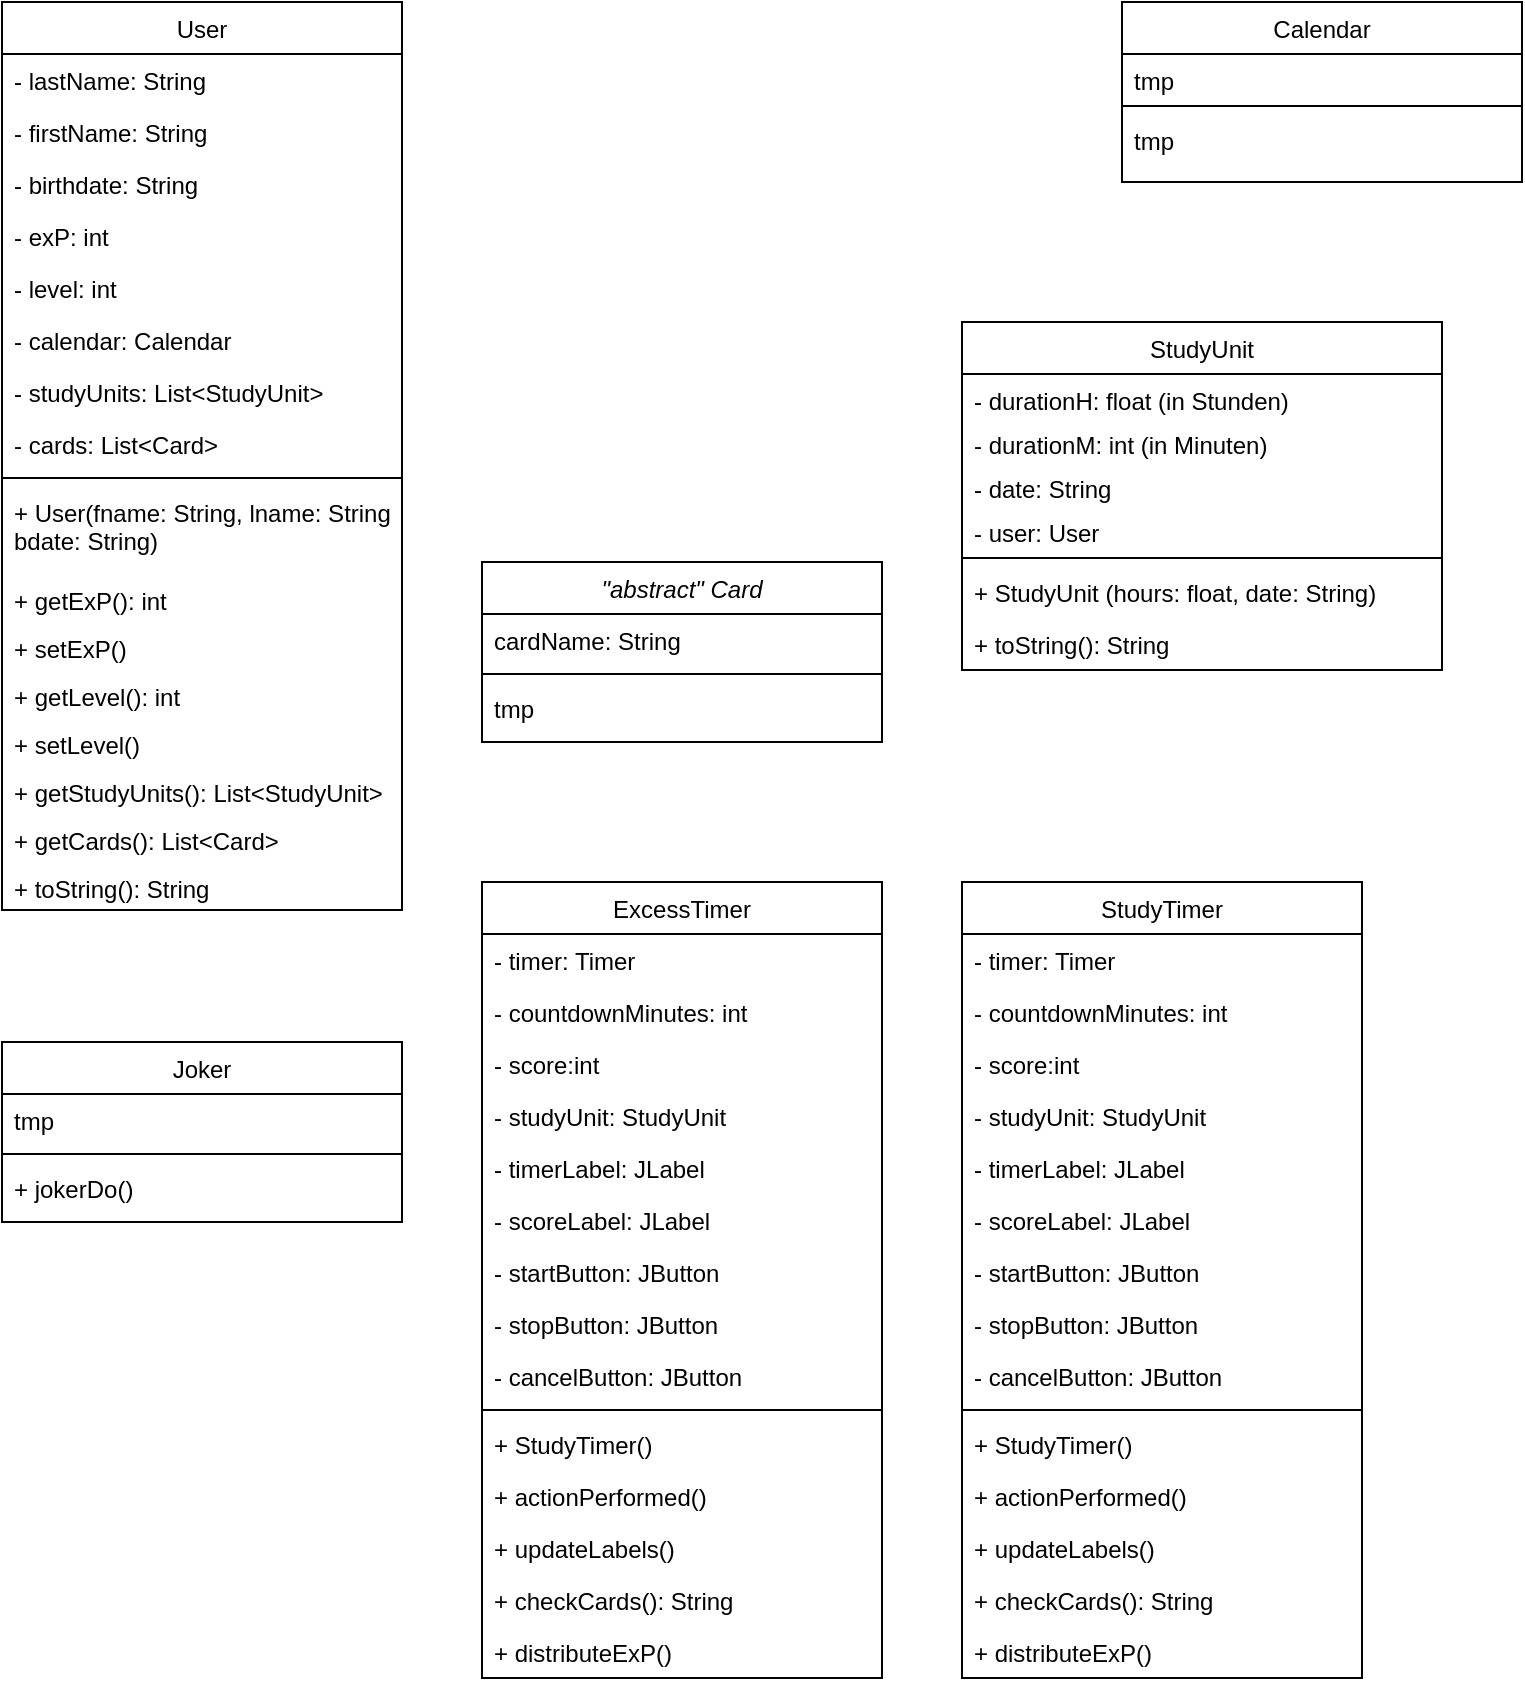<mxfile version="24.1.0" type="device">
  <diagram id="C5RBs43oDa-KdzZeNtuy" name="Page-1">
    <mxGraphModel dx="1197" dy="717" grid="1" gridSize="10" guides="1" tooltips="1" connect="1" arrows="1" fold="1" page="1" pageScale="1" pageWidth="827" pageHeight="1169" math="0" shadow="0">
      <root>
        <mxCell id="WIyWlLk6GJQsqaUBKTNV-0" />
        <mxCell id="WIyWlLk6GJQsqaUBKTNV-1" parent="WIyWlLk6GJQsqaUBKTNV-0" />
        <mxCell id="zkfFHV4jXpPFQw0GAbJ--6" value="User" style="swimlane;fontStyle=0;align=center;verticalAlign=top;childLayout=stackLayout;horizontal=1;startSize=26;horizontalStack=0;resizeParent=1;resizeLast=0;collapsible=1;marginBottom=0;rounded=0;shadow=0;strokeWidth=1;" parent="WIyWlLk6GJQsqaUBKTNV-1" vertex="1">
          <mxGeometry x="40" y="320" width="200" height="454" as="geometry">
            <mxRectangle x="130" y="380" width="160" height="26" as="alternateBounds" />
          </mxGeometry>
        </mxCell>
        <mxCell id="zkfFHV4jXpPFQw0GAbJ--7" value="- lastName: String" style="text;align=left;verticalAlign=top;spacingLeft=4;spacingRight=4;overflow=hidden;rotatable=0;points=[[0,0.5],[1,0.5]];portConstraint=eastwest;" parent="zkfFHV4jXpPFQw0GAbJ--6" vertex="1">
          <mxGeometry y="26" width="200" height="26" as="geometry" />
        </mxCell>
        <mxCell id="fZbIbI2NbA--W2qVlwYh-24" value="- firstName: String" style="text;align=left;verticalAlign=top;spacingLeft=4;spacingRight=4;overflow=hidden;rotatable=0;points=[[0,0.5],[1,0.5]];portConstraint=eastwest;" vertex="1" parent="zkfFHV4jXpPFQw0GAbJ--6">
          <mxGeometry y="52" width="200" height="26" as="geometry" />
        </mxCell>
        <mxCell id="fZbIbI2NbA--W2qVlwYh-29" value="- birthdate: String" style="text;align=left;verticalAlign=top;spacingLeft=4;spacingRight=4;overflow=hidden;rotatable=0;points=[[0,0.5],[1,0.5]];portConstraint=eastwest;" vertex="1" parent="zkfFHV4jXpPFQw0GAbJ--6">
          <mxGeometry y="78" width="200" height="26" as="geometry" />
        </mxCell>
        <mxCell id="fZbIbI2NbA--W2qVlwYh-28" value="- exP: int" style="text;align=left;verticalAlign=top;spacingLeft=4;spacingRight=4;overflow=hidden;rotatable=0;points=[[0,0.5],[1,0.5]];portConstraint=eastwest;" vertex="1" parent="zkfFHV4jXpPFQw0GAbJ--6">
          <mxGeometry y="104" width="200" height="26" as="geometry" />
        </mxCell>
        <mxCell id="fZbIbI2NbA--W2qVlwYh-25" value="- level: int" style="text;align=left;verticalAlign=top;spacingLeft=4;spacingRight=4;overflow=hidden;rotatable=0;points=[[0,0.5],[1,0.5]];portConstraint=eastwest;" vertex="1" parent="zkfFHV4jXpPFQw0GAbJ--6">
          <mxGeometry y="130" width="200" height="26" as="geometry" />
        </mxCell>
        <mxCell id="fZbIbI2NbA--W2qVlwYh-26" value="- calendar: Calendar" style="text;align=left;verticalAlign=top;spacingLeft=4;spacingRight=4;overflow=hidden;rotatable=0;points=[[0,0.5],[1,0.5]];portConstraint=eastwest;" vertex="1" parent="zkfFHV4jXpPFQw0GAbJ--6">
          <mxGeometry y="156" width="200" height="26" as="geometry" />
        </mxCell>
        <mxCell id="fZbIbI2NbA--W2qVlwYh-27" value="- studyUnits: List&lt;StudyUnit&gt;" style="text;align=left;verticalAlign=top;spacingLeft=4;spacingRight=4;overflow=hidden;rotatable=0;points=[[0,0.5],[1,0.5]];portConstraint=eastwest;" vertex="1" parent="zkfFHV4jXpPFQw0GAbJ--6">
          <mxGeometry y="182" width="200" height="26" as="geometry" />
        </mxCell>
        <mxCell id="fZbIbI2NbA--W2qVlwYh-30" value="- cards: List&lt;Card&gt;" style="text;align=left;verticalAlign=top;spacingLeft=4;spacingRight=4;overflow=hidden;rotatable=0;points=[[0,0.5],[1,0.5]];portConstraint=eastwest;" vertex="1" parent="zkfFHV4jXpPFQw0GAbJ--6">
          <mxGeometry y="208" width="200" height="26" as="geometry" />
        </mxCell>
        <mxCell id="zkfFHV4jXpPFQw0GAbJ--9" value="" style="line;html=1;strokeWidth=1;align=left;verticalAlign=middle;spacingTop=-1;spacingLeft=3;spacingRight=3;rotatable=0;labelPosition=right;points=[];portConstraint=eastwest;" parent="zkfFHV4jXpPFQw0GAbJ--6" vertex="1">
          <mxGeometry y="234" width="200" height="8" as="geometry" />
        </mxCell>
        <mxCell id="fZbIbI2NbA--W2qVlwYh-44" value="+ User(fname: String, lname: String,&#xa;bdate: String)" style="text;align=left;verticalAlign=top;spacingLeft=4;spacingRight=4;overflow=hidden;rotatable=0;points=[[0,0.5],[1,0.5]];portConstraint=eastwest;" vertex="1" parent="zkfFHV4jXpPFQw0GAbJ--6">
          <mxGeometry y="242" width="200" height="44" as="geometry" />
        </mxCell>
        <mxCell id="fZbIbI2NbA--W2qVlwYh-45" value="+ getExP(): int" style="text;align=left;verticalAlign=top;spacingLeft=4;spacingRight=4;overflow=hidden;rotatable=0;points=[[0,0.5],[1,0.5]];portConstraint=eastwest;" vertex="1" parent="zkfFHV4jXpPFQw0GAbJ--6">
          <mxGeometry y="286" width="200" height="24" as="geometry" />
        </mxCell>
        <mxCell id="fZbIbI2NbA--W2qVlwYh-46" value="+ setExP()" style="text;align=left;verticalAlign=top;spacingLeft=4;spacingRight=4;overflow=hidden;rotatable=0;points=[[0,0.5],[1,0.5]];portConstraint=eastwest;" vertex="1" parent="zkfFHV4jXpPFQw0GAbJ--6">
          <mxGeometry y="310" width="200" height="24" as="geometry" />
        </mxCell>
        <mxCell id="fZbIbI2NbA--W2qVlwYh-47" value="+ getLevel(): int" style="text;align=left;verticalAlign=top;spacingLeft=4;spacingRight=4;overflow=hidden;rotatable=0;points=[[0,0.5],[1,0.5]];portConstraint=eastwest;" vertex="1" parent="zkfFHV4jXpPFQw0GAbJ--6">
          <mxGeometry y="334" width="200" height="24" as="geometry" />
        </mxCell>
        <mxCell id="fZbIbI2NbA--W2qVlwYh-48" value="+ setLevel()" style="text;align=left;verticalAlign=top;spacingLeft=4;spacingRight=4;overflow=hidden;rotatable=0;points=[[0,0.5],[1,0.5]];portConstraint=eastwest;" vertex="1" parent="zkfFHV4jXpPFQw0GAbJ--6">
          <mxGeometry y="358" width="200" height="24" as="geometry" />
        </mxCell>
        <mxCell id="fZbIbI2NbA--W2qVlwYh-49" value="+ getStudyUnits(): List&lt;StudyUnit&gt;" style="text;align=left;verticalAlign=top;spacingLeft=4;spacingRight=4;overflow=hidden;rotatable=0;points=[[0,0.5],[1,0.5]];portConstraint=eastwest;" vertex="1" parent="zkfFHV4jXpPFQw0GAbJ--6">
          <mxGeometry y="382" width="200" height="24" as="geometry" />
        </mxCell>
        <mxCell id="zkfFHV4jXpPFQw0GAbJ--11" value="+ getCards(): List&lt;Card&gt;" style="text;align=left;verticalAlign=top;spacingLeft=4;spacingRight=4;overflow=hidden;rotatable=0;points=[[0,0.5],[1,0.5]];portConstraint=eastwest;" parent="zkfFHV4jXpPFQw0GAbJ--6" vertex="1">
          <mxGeometry y="406" width="200" height="24" as="geometry" />
        </mxCell>
        <mxCell id="fZbIbI2NbA--W2qVlwYh-54" value="+ toString(): String" style="text;align=left;verticalAlign=top;spacingLeft=4;spacingRight=4;overflow=hidden;rotatable=0;points=[[0,0.5],[1,0.5]];portConstraint=eastwest;" vertex="1" parent="zkfFHV4jXpPFQw0GAbJ--6">
          <mxGeometry y="430" width="200" height="24" as="geometry" />
        </mxCell>
        <mxCell id="fZbIbI2NbA--W2qVlwYh-0" value="StudyUnit" style="swimlane;fontStyle=0;align=center;verticalAlign=top;childLayout=stackLayout;horizontal=1;startSize=26;horizontalStack=0;resizeParent=1;resizeLast=0;collapsible=1;marginBottom=0;rounded=0;shadow=0;strokeWidth=1;" vertex="1" parent="WIyWlLk6GJQsqaUBKTNV-1">
          <mxGeometry x="520" y="480" width="240" height="174" as="geometry">
            <mxRectangle x="130" y="380" width="160" height="26" as="alternateBounds" />
          </mxGeometry>
        </mxCell>
        <mxCell id="fZbIbI2NbA--W2qVlwYh-1" value="- durationH: float (in Stunden)" style="text;align=left;verticalAlign=top;spacingLeft=4;spacingRight=4;overflow=hidden;rotatable=0;points=[[0,0.5],[1,0.5]];portConstraint=eastwest;" vertex="1" parent="fZbIbI2NbA--W2qVlwYh-0">
          <mxGeometry y="26" width="240" height="22" as="geometry" />
        </mxCell>
        <mxCell id="fZbIbI2NbA--W2qVlwYh-40" value="- durationM: int (in Minuten)" style="text;align=left;verticalAlign=top;spacingLeft=4;spacingRight=4;overflow=hidden;rotatable=0;points=[[0,0.5],[1,0.5]];portConstraint=eastwest;" vertex="1" parent="fZbIbI2NbA--W2qVlwYh-0">
          <mxGeometry y="48" width="240" height="22" as="geometry" />
        </mxCell>
        <mxCell id="fZbIbI2NbA--W2qVlwYh-41" value="- date: String" style="text;align=left;verticalAlign=top;spacingLeft=4;spacingRight=4;overflow=hidden;rotatable=0;points=[[0,0.5],[1,0.5]];portConstraint=eastwest;" vertex="1" parent="fZbIbI2NbA--W2qVlwYh-0">
          <mxGeometry y="70" width="240" height="22" as="geometry" />
        </mxCell>
        <mxCell id="fZbIbI2NbA--W2qVlwYh-50" value="- user: User" style="text;align=left;verticalAlign=top;spacingLeft=4;spacingRight=4;overflow=hidden;rotatable=0;points=[[0,0.5],[1,0.5]];portConstraint=eastwest;" vertex="1" parent="fZbIbI2NbA--W2qVlwYh-0">
          <mxGeometry y="92" width="240" height="22" as="geometry" />
        </mxCell>
        <mxCell id="fZbIbI2NbA--W2qVlwYh-2" value="" style="line;html=1;strokeWidth=1;align=left;verticalAlign=middle;spacingTop=-1;spacingLeft=3;spacingRight=3;rotatable=0;labelPosition=right;points=[];portConstraint=eastwest;" vertex="1" parent="fZbIbI2NbA--W2qVlwYh-0">
          <mxGeometry y="114" width="240" height="8" as="geometry" />
        </mxCell>
        <mxCell id="fZbIbI2NbA--W2qVlwYh-3" value="+ StudyUnit (hours: float, date: String)" style="text;align=left;verticalAlign=top;spacingLeft=4;spacingRight=4;overflow=hidden;rotatable=0;points=[[0,0.5],[1,0.5]];portConstraint=eastwest;" vertex="1" parent="fZbIbI2NbA--W2qVlwYh-0">
          <mxGeometry y="122" width="240" height="26" as="geometry" />
        </mxCell>
        <mxCell id="fZbIbI2NbA--W2qVlwYh-53" value="+ toString(): String" style="text;align=left;verticalAlign=top;spacingLeft=4;spacingRight=4;overflow=hidden;rotatable=0;points=[[0,0.5],[1,0.5]];portConstraint=eastwest;" vertex="1" parent="fZbIbI2NbA--W2qVlwYh-0">
          <mxGeometry y="148" width="240" height="26" as="geometry" />
        </mxCell>
        <mxCell id="fZbIbI2NbA--W2qVlwYh-4" value="Calendar" style="swimlane;fontStyle=0;align=center;verticalAlign=top;childLayout=stackLayout;horizontal=1;startSize=26;horizontalStack=0;resizeParent=1;resizeLast=0;collapsible=1;marginBottom=0;rounded=0;shadow=0;strokeWidth=1;" vertex="1" parent="WIyWlLk6GJQsqaUBKTNV-1">
          <mxGeometry x="600" y="320" width="200" height="90" as="geometry">
            <mxRectangle x="130" y="380" width="160" height="26" as="alternateBounds" />
          </mxGeometry>
        </mxCell>
        <mxCell id="fZbIbI2NbA--W2qVlwYh-5" value="tmp" style="text;align=left;verticalAlign=top;spacingLeft=4;spacingRight=4;overflow=hidden;rotatable=0;points=[[0,0.5],[1,0.5]];portConstraint=eastwest;" vertex="1" parent="fZbIbI2NbA--W2qVlwYh-4">
          <mxGeometry y="26" width="200" height="22" as="geometry" />
        </mxCell>
        <mxCell id="fZbIbI2NbA--W2qVlwYh-6" value="" style="line;html=1;strokeWidth=1;align=left;verticalAlign=middle;spacingTop=-1;spacingLeft=3;spacingRight=3;rotatable=0;labelPosition=right;points=[];portConstraint=eastwest;" vertex="1" parent="fZbIbI2NbA--W2qVlwYh-4">
          <mxGeometry y="48" width="200" height="8" as="geometry" />
        </mxCell>
        <mxCell id="fZbIbI2NbA--W2qVlwYh-7" value="tmp" style="text;align=left;verticalAlign=top;spacingLeft=4;spacingRight=4;overflow=hidden;rotatable=0;points=[[0,0.5],[1,0.5]];portConstraint=eastwest;" vertex="1" parent="fZbIbI2NbA--W2qVlwYh-4">
          <mxGeometry y="56" width="200" height="26" as="geometry" />
        </mxCell>
        <mxCell id="fZbIbI2NbA--W2qVlwYh-8" value="StudyTimer" style="swimlane;fontStyle=0;align=center;verticalAlign=top;childLayout=stackLayout;horizontal=1;startSize=26;horizontalStack=0;resizeParent=1;resizeLast=0;collapsible=1;marginBottom=0;rounded=0;shadow=0;strokeWidth=1;" vertex="1" parent="WIyWlLk6GJQsqaUBKTNV-1">
          <mxGeometry x="520" y="760" width="200" height="398" as="geometry">
            <mxRectangle x="130" y="380" width="160" height="26" as="alternateBounds" />
          </mxGeometry>
        </mxCell>
        <mxCell id="fZbIbI2NbA--W2qVlwYh-9" value="- timer: Timer" style="text;align=left;verticalAlign=top;spacingLeft=4;spacingRight=4;overflow=hidden;rotatable=0;points=[[0,0.5],[1,0.5]];portConstraint=eastwest;" vertex="1" parent="fZbIbI2NbA--W2qVlwYh-8">
          <mxGeometry y="26" width="200" height="26" as="geometry" />
        </mxCell>
        <mxCell id="fZbIbI2NbA--W2qVlwYh-32" value="- countdownMinutes: int" style="text;align=left;verticalAlign=top;spacingLeft=4;spacingRight=4;overflow=hidden;rotatable=0;points=[[0,0.5],[1,0.5]];portConstraint=eastwest;" vertex="1" parent="fZbIbI2NbA--W2qVlwYh-8">
          <mxGeometry y="52" width="200" height="26" as="geometry" />
        </mxCell>
        <mxCell id="fZbIbI2NbA--W2qVlwYh-33" value="- score:int" style="text;align=left;verticalAlign=top;spacingLeft=4;spacingRight=4;overflow=hidden;rotatable=0;points=[[0,0.5],[1,0.5]];portConstraint=eastwest;" vertex="1" parent="fZbIbI2NbA--W2qVlwYh-8">
          <mxGeometry y="78" width="200" height="26" as="geometry" />
        </mxCell>
        <mxCell id="fZbIbI2NbA--W2qVlwYh-39" value="- studyUnit: StudyUnit" style="text;align=left;verticalAlign=top;spacingLeft=4;spacingRight=4;overflow=hidden;rotatable=0;points=[[0,0.5],[1,0.5]];portConstraint=eastwest;" vertex="1" parent="fZbIbI2NbA--W2qVlwYh-8">
          <mxGeometry y="104" width="200" height="26" as="geometry" />
        </mxCell>
        <mxCell id="fZbIbI2NbA--W2qVlwYh-34" value="- timerLabel: JLabel" style="text;align=left;verticalAlign=top;spacingLeft=4;spacingRight=4;overflow=hidden;rotatable=0;points=[[0,0.5],[1,0.5]];portConstraint=eastwest;" vertex="1" parent="fZbIbI2NbA--W2qVlwYh-8">
          <mxGeometry y="130" width="200" height="26" as="geometry" />
        </mxCell>
        <mxCell id="fZbIbI2NbA--W2qVlwYh-35" value="- scoreLabel: JLabel" style="text;align=left;verticalAlign=top;spacingLeft=4;spacingRight=4;overflow=hidden;rotatable=0;points=[[0,0.5],[1,0.5]];portConstraint=eastwest;" vertex="1" parent="fZbIbI2NbA--W2qVlwYh-8">
          <mxGeometry y="156" width="200" height="26" as="geometry" />
        </mxCell>
        <mxCell id="fZbIbI2NbA--W2qVlwYh-36" value="- startButton: JButton" style="text;align=left;verticalAlign=top;spacingLeft=4;spacingRight=4;overflow=hidden;rotatable=0;points=[[0,0.5],[1,0.5]];portConstraint=eastwest;" vertex="1" parent="fZbIbI2NbA--W2qVlwYh-8">
          <mxGeometry y="182" width="200" height="26" as="geometry" />
        </mxCell>
        <mxCell id="fZbIbI2NbA--W2qVlwYh-37" value="- stopButton: JButton" style="text;align=left;verticalAlign=top;spacingLeft=4;spacingRight=4;overflow=hidden;rotatable=0;points=[[0,0.5],[1,0.5]];portConstraint=eastwest;" vertex="1" parent="fZbIbI2NbA--W2qVlwYh-8">
          <mxGeometry y="208" width="200" height="26" as="geometry" />
        </mxCell>
        <mxCell id="fZbIbI2NbA--W2qVlwYh-38" value="- cancelButton: JButton" style="text;align=left;verticalAlign=top;spacingLeft=4;spacingRight=4;overflow=hidden;rotatable=0;points=[[0,0.5],[1,0.5]];portConstraint=eastwest;" vertex="1" parent="fZbIbI2NbA--W2qVlwYh-8">
          <mxGeometry y="234" width="200" height="26" as="geometry" />
        </mxCell>
        <mxCell id="fZbIbI2NbA--W2qVlwYh-10" value="" style="line;html=1;strokeWidth=1;align=left;verticalAlign=middle;spacingTop=-1;spacingLeft=3;spacingRight=3;rotatable=0;labelPosition=right;points=[];portConstraint=eastwest;" vertex="1" parent="fZbIbI2NbA--W2qVlwYh-8">
          <mxGeometry y="260" width="200" height="8" as="geometry" />
        </mxCell>
        <mxCell id="fZbIbI2NbA--W2qVlwYh-11" value="+ StudyTimer()" style="text;align=left;verticalAlign=top;spacingLeft=4;spacingRight=4;overflow=hidden;rotatable=0;points=[[0,0.5],[1,0.5]];portConstraint=eastwest;" vertex="1" parent="fZbIbI2NbA--W2qVlwYh-8">
          <mxGeometry y="268" width="200" height="26" as="geometry" />
        </mxCell>
        <mxCell id="fZbIbI2NbA--W2qVlwYh-51" value="+ actionPerformed()" style="text;align=left;verticalAlign=top;spacingLeft=4;spacingRight=4;overflow=hidden;rotatable=0;points=[[0,0.5],[1,0.5]];portConstraint=eastwest;" vertex="1" parent="fZbIbI2NbA--W2qVlwYh-8">
          <mxGeometry y="294" width="200" height="26" as="geometry" />
        </mxCell>
        <mxCell id="fZbIbI2NbA--W2qVlwYh-52" value="+ updateLabels()" style="text;align=left;verticalAlign=top;spacingLeft=4;spacingRight=4;overflow=hidden;rotatable=0;points=[[0,0.5],[1,0.5]];portConstraint=eastwest;" vertex="1" parent="fZbIbI2NbA--W2qVlwYh-8">
          <mxGeometry y="320" width="200" height="26" as="geometry" />
        </mxCell>
        <mxCell id="fZbIbI2NbA--W2qVlwYh-42" value="+ checkCards(): String" style="text;align=left;verticalAlign=top;spacingLeft=4;spacingRight=4;overflow=hidden;rotatable=0;points=[[0,0.5],[1,0.5]];portConstraint=eastwest;" vertex="1" parent="fZbIbI2NbA--W2qVlwYh-8">
          <mxGeometry y="346" width="200" height="26" as="geometry" />
        </mxCell>
        <mxCell id="fZbIbI2NbA--W2qVlwYh-43" value="+ distributeExP()" style="text;align=left;verticalAlign=top;spacingLeft=4;spacingRight=4;overflow=hidden;rotatable=0;points=[[0,0.5],[1,0.5]];portConstraint=eastwest;" vertex="1" parent="fZbIbI2NbA--W2qVlwYh-8">
          <mxGeometry y="372" width="200" height="26" as="geometry" />
        </mxCell>
        <mxCell id="fZbIbI2NbA--W2qVlwYh-16" value="&quot;abstract&quot; Card" style="swimlane;fontStyle=2;align=center;verticalAlign=top;childLayout=stackLayout;horizontal=1;startSize=26;horizontalStack=0;resizeParent=1;resizeLast=0;collapsible=1;marginBottom=0;rounded=0;shadow=0;strokeWidth=1;" vertex="1" parent="WIyWlLk6GJQsqaUBKTNV-1">
          <mxGeometry x="280" y="600" width="200" height="90" as="geometry">
            <mxRectangle x="130" y="380" width="160" height="26" as="alternateBounds" />
          </mxGeometry>
        </mxCell>
        <mxCell id="fZbIbI2NbA--W2qVlwYh-17" value="cardName: String" style="text;align=left;verticalAlign=top;spacingLeft=4;spacingRight=4;overflow=hidden;rotatable=0;points=[[0,0.5],[1,0.5]];portConstraint=eastwest;" vertex="1" parent="fZbIbI2NbA--W2qVlwYh-16">
          <mxGeometry y="26" width="200" height="26" as="geometry" />
        </mxCell>
        <mxCell id="fZbIbI2NbA--W2qVlwYh-18" value="" style="line;html=1;strokeWidth=1;align=left;verticalAlign=middle;spacingTop=-1;spacingLeft=3;spacingRight=3;rotatable=0;labelPosition=right;points=[];portConstraint=eastwest;" vertex="1" parent="fZbIbI2NbA--W2qVlwYh-16">
          <mxGeometry y="52" width="200" height="8" as="geometry" />
        </mxCell>
        <mxCell id="fZbIbI2NbA--W2qVlwYh-19" value="tmp" style="text;align=left;verticalAlign=top;spacingLeft=4;spacingRight=4;overflow=hidden;rotatable=0;points=[[0,0.5],[1,0.5]];portConstraint=eastwest;" vertex="1" parent="fZbIbI2NbA--W2qVlwYh-16">
          <mxGeometry y="60" width="200" height="26" as="geometry" />
        </mxCell>
        <mxCell id="fZbIbI2NbA--W2qVlwYh-20" value="Joker" style="swimlane;fontStyle=0;align=center;verticalAlign=top;childLayout=stackLayout;horizontal=1;startSize=26;horizontalStack=0;resizeParent=1;resizeLast=0;collapsible=1;marginBottom=0;rounded=0;shadow=0;strokeWidth=1;" vertex="1" parent="WIyWlLk6GJQsqaUBKTNV-1">
          <mxGeometry x="40" y="840" width="200" height="90" as="geometry">
            <mxRectangle x="130" y="380" width="160" height="26" as="alternateBounds" />
          </mxGeometry>
        </mxCell>
        <mxCell id="fZbIbI2NbA--W2qVlwYh-21" value="tmp" style="text;align=left;verticalAlign=top;spacingLeft=4;spacingRight=4;overflow=hidden;rotatable=0;points=[[0,0.5],[1,0.5]];portConstraint=eastwest;" vertex="1" parent="fZbIbI2NbA--W2qVlwYh-20">
          <mxGeometry y="26" width="200" height="26" as="geometry" />
        </mxCell>
        <mxCell id="fZbIbI2NbA--W2qVlwYh-22" value="" style="line;html=1;strokeWidth=1;align=left;verticalAlign=middle;spacingTop=-1;spacingLeft=3;spacingRight=3;rotatable=0;labelPosition=right;points=[];portConstraint=eastwest;" vertex="1" parent="fZbIbI2NbA--W2qVlwYh-20">
          <mxGeometry y="52" width="200" height="8" as="geometry" />
        </mxCell>
        <mxCell id="fZbIbI2NbA--W2qVlwYh-23" value="+ jokerDo()" style="text;align=left;verticalAlign=top;spacingLeft=4;spacingRight=4;overflow=hidden;rotatable=0;points=[[0,0.5],[1,0.5]];portConstraint=eastwest;" vertex="1" parent="fZbIbI2NbA--W2qVlwYh-20">
          <mxGeometry y="60" width="200" height="26" as="geometry" />
        </mxCell>
        <mxCell id="fZbIbI2NbA--W2qVlwYh-55" value="ExcessTimer" style="swimlane;fontStyle=0;align=center;verticalAlign=top;childLayout=stackLayout;horizontal=1;startSize=26;horizontalStack=0;resizeParent=1;resizeLast=0;collapsible=1;marginBottom=0;rounded=0;shadow=0;strokeWidth=1;" vertex="1" parent="WIyWlLk6GJQsqaUBKTNV-1">
          <mxGeometry x="280" y="760" width="200" height="398" as="geometry">
            <mxRectangle x="130" y="380" width="160" height="26" as="alternateBounds" />
          </mxGeometry>
        </mxCell>
        <mxCell id="fZbIbI2NbA--W2qVlwYh-56" value="- timer: Timer" style="text;align=left;verticalAlign=top;spacingLeft=4;spacingRight=4;overflow=hidden;rotatable=0;points=[[0,0.5],[1,0.5]];portConstraint=eastwest;" vertex="1" parent="fZbIbI2NbA--W2qVlwYh-55">
          <mxGeometry y="26" width="200" height="26" as="geometry" />
        </mxCell>
        <mxCell id="fZbIbI2NbA--W2qVlwYh-57" value="- countdownMinutes: int" style="text;align=left;verticalAlign=top;spacingLeft=4;spacingRight=4;overflow=hidden;rotatable=0;points=[[0,0.5],[1,0.5]];portConstraint=eastwest;" vertex="1" parent="fZbIbI2NbA--W2qVlwYh-55">
          <mxGeometry y="52" width="200" height="26" as="geometry" />
        </mxCell>
        <mxCell id="fZbIbI2NbA--W2qVlwYh-58" value="- score:int" style="text;align=left;verticalAlign=top;spacingLeft=4;spacingRight=4;overflow=hidden;rotatable=0;points=[[0,0.5],[1,0.5]];portConstraint=eastwest;" vertex="1" parent="fZbIbI2NbA--W2qVlwYh-55">
          <mxGeometry y="78" width="200" height="26" as="geometry" />
        </mxCell>
        <mxCell id="fZbIbI2NbA--W2qVlwYh-59" value="- studyUnit: StudyUnit" style="text;align=left;verticalAlign=top;spacingLeft=4;spacingRight=4;overflow=hidden;rotatable=0;points=[[0,0.5],[1,0.5]];portConstraint=eastwest;" vertex="1" parent="fZbIbI2NbA--W2qVlwYh-55">
          <mxGeometry y="104" width="200" height="26" as="geometry" />
        </mxCell>
        <mxCell id="fZbIbI2NbA--W2qVlwYh-60" value="- timerLabel: JLabel" style="text;align=left;verticalAlign=top;spacingLeft=4;spacingRight=4;overflow=hidden;rotatable=0;points=[[0,0.5],[1,0.5]];portConstraint=eastwest;" vertex="1" parent="fZbIbI2NbA--W2qVlwYh-55">
          <mxGeometry y="130" width="200" height="26" as="geometry" />
        </mxCell>
        <mxCell id="fZbIbI2NbA--W2qVlwYh-61" value="- scoreLabel: JLabel" style="text;align=left;verticalAlign=top;spacingLeft=4;spacingRight=4;overflow=hidden;rotatable=0;points=[[0,0.5],[1,0.5]];portConstraint=eastwest;" vertex="1" parent="fZbIbI2NbA--W2qVlwYh-55">
          <mxGeometry y="156" width="200" height="26" as="geometry" />
        </mxCell>
        <mxCell id="fZbIbI2NbA--W2qVlwYh-62" value="- startButton: JButton" style="text;align=left;verticalAlign=top;spacingLeft=4;spacingRight=4;overflow=hidden;rotatable=0;points=[[0,0.5],[1,0.5]];portConstraint=eastwest;" vertex="1" parent="fZbIbI2NbA--W2qVlwYh-55">
          <mxGeometry y="182" width="200" height="26" as="geometry" />
        </mxCell>
        <mxCell id="fZbIbI2NbA--W2qVlwYh-63" value="- stopButton: JButton" style="text;align=left;verticalAlign=top;spacingLeft=4;spacingRight=4;overflow=hidden;rotatable=0;points=[[0,0.5],[1,0.5]];portConstraint=eastwest;" vertex="1" parent="fZbIbI2NbA--W2qVlwYh-55">
          <mxGeometry y="208" width="200" height="26" as="geometry" />
        </mxCell>
        <mxCell id="fZbIbI2NbA--W2qVlwYh-64" value="- cancelButton: JButton" style="text;align=left;verticalAlign=top;spacingLeft=4;spacingRight=4;overflow=hidden;rotatable=0;points=[[0,0.5],[1,0.5]];portConstraint=eastwest;" vertex="1" parent="fZbIbI2NbA--W2qVlwYh-55">
          <mxGeometry y="234" width="200" height="26" as="geometry" />
        </mxCell>
        <mxCell id="fZbIbI2NbA--W2qVlwYh-65" value="" style="line;html=1;strokeWidth=1;align=left;verticalAlign=middle;spacingTop=-1;spacingLeft=3;spacingRight=3;rotatable=0;labelPosition=right;points=[];portConstraint=eastwest;" vertex="1" parent="fZbIbI2NbA--W2qVlwYh-55">
          <mxGeometry y="260" width="200" height="8" as="geometry" />
        </mxCell>
        <mxCell id="fZbIbI2NbA--W2qVlwYh-66" value="+ StudyTimer()" style="text;align=left;verticalAlign=top;spacingLeft=4;spacingRight=4;overflow=hidden;rotatable=0;points=[[0,0.5],[1,0.5]];portConstraint=eastwest;" vertex="1" parent="fZbIbI2NbA--W2qVlwYh-55">
          <mxGeometry y="268" width="200" height="26" as="geometry" />
        </mxCell>
        <mxCell id="fZbIbI2NbA--W2qVlwYh-67" value="+ actionPerformed()" style="text;align=left;verticalAlign=top;spacingLeft=4;spacingRight=4;overflow=hidden;rotatable=0;points=[[0,0.5],[1,0.5]];portConstraint=eastwest;" vertex="1" parent="fZbIbI2NbA--W2qVlwYh-55">
          <mxGeometry y="294" width="200" height="26" as="geometry" />
        </mxCell>
        <mxCell id="fZbIbI2NbA--W2qVlwYh-68" value="+ updateLabels()" style="text;align=left;verticalAlign=top;spacingLeft=4;spacingRight=4;overflow=hidden;rotatable=0;points=[[0,0.5],[1,0.5]];portConstraint=eastwest;" vertex="1" parent="fZbIbI2NbA--W2qVlwYh-55">
          <mxGeometry y="320" width="200" height="26" as="geometry" />
        </mxCell>
        <mxCell id="fZbIbI2NbA--W2qVlwYh-69" value="+ checkCards(): String" style="text;align=left;verticalAlign=top;spacingLeft=4;spacingRight=4;overflow=hidden;rotatable=0;points=[[0,0.5],[1,0.5]];portConstraint=eastwest;" vertex="1" parent="fZbIbI2NbA--W2qVlwYh-55">
          <mxGeometry y="346" width="200" height="26" as="geometry" />
        </mxCell>
        <mxCell id="fZbIbI2NbA--W2qVlwYh-70" value="+ distributeExP()" style="text;align=left;verticalAlign=top;spacingLeft=4;spacingRight=4;overflow=hidden;rotatable=0;points=[[0,0.5],[1,0.5]];portConstraint=eastwest;" vertex="1" parent="fZbIbI2NbA--W2qVlwYh-55">
          <mxGeometry y="372" width="200" height="26" as="geometry" />
        </mxCell>
      </root>
    </mxGraphModel>
  </diagram>
</mxfile>
